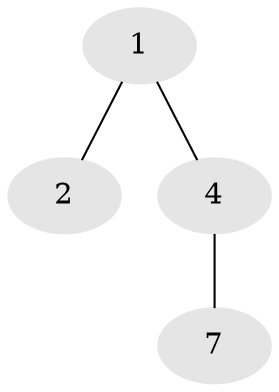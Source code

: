 // Generated by graph-tools (version 1.1) at 2025/46/02/15/25 05:46:28]
// undirected, 4 vertices, 3 edges
graph export_dot {
graph [start="1"]
  node [color=gray90,style=filled];
  1 [super="+5+9+10+14+16+20"];
  2 [super="+3+9+10"];
  4 [super="+6+11+13+16+19"];
  7 [super="+12+18"];
  1 -- 2;
  1 -- 4;
  4 -- 7;
}
